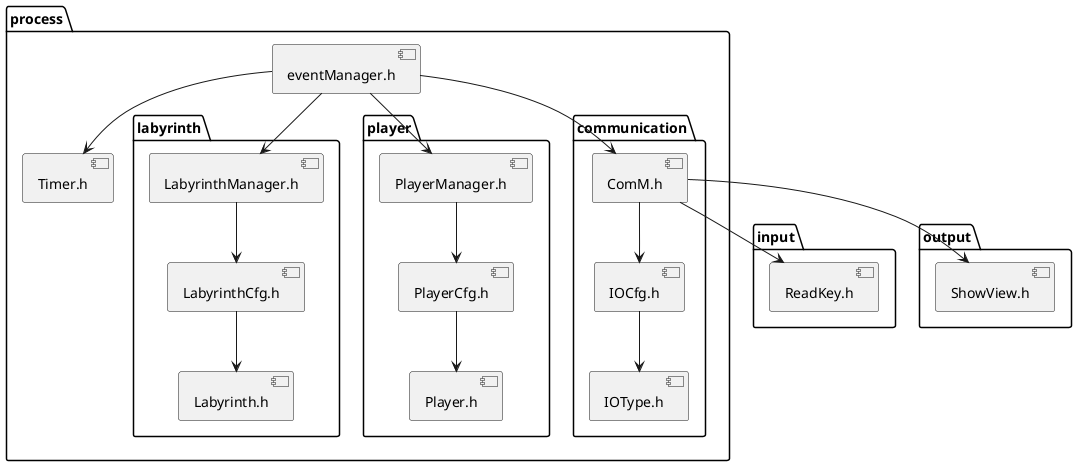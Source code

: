 @startuml

package "input" {
     [ReadKey.h]
}

package "output" {
    [ShowView.h]
}

package "process" {
    [eventManager.h]
    [Timer.h]
    package "labyrinth" {
        [LabyrinthManager.h] --> [LabyrinthCfg.h]
        [LabyrinthCfg.h] --> [Labyrinth.h]
    }
    package "player" {
        [PlayerManager.h] --> [PlayerCfg.h] 
        [PlayerCfg.h] --> [Player.h]
    }
    
    package "communication" {
        [ComM.h] --> [IOCfg.h]
        [IOCfg.h] --> [IOType.h]
    }

    [eventManager.h] --> [Timer.h]
    [eventManager.h] -->  [PlayerManager.h]
    [eventManager.h] -->  [LabyrinthManager.h]
    [eventManager.h] -->  [ComM.h]
    
    
}


[ComM.h] --> [ReadKey.h]
[ComM.h] --> [ShowView.h]   
@enduml